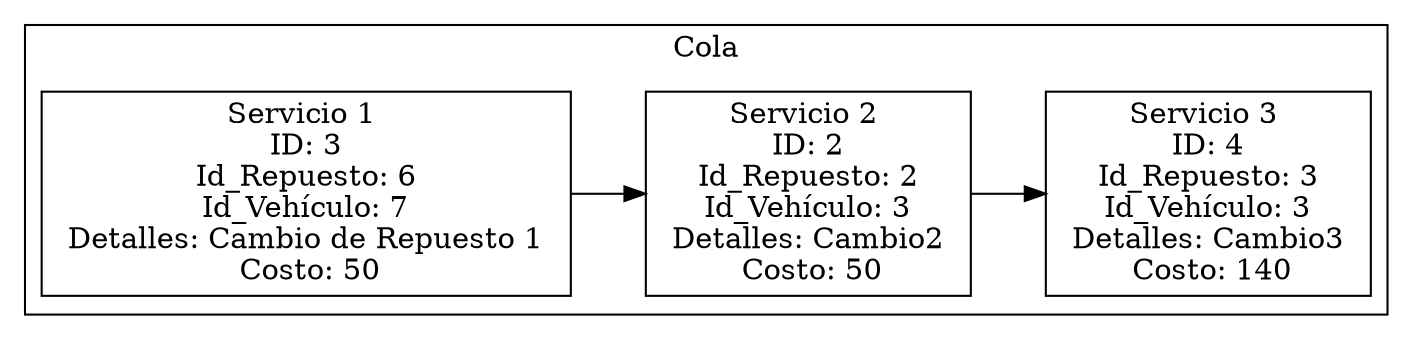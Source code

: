 digraph G {
    node [shape=record];
    rankdir=LR;
    subgraph cluster_0 {
        label = "Cola";
        n0 [label = "{<data> Servicio 1 \n ID: 3 \n Id_Repuesto: 6 \n Id_Vehículo: 7 \n Detalles: Cambio de Repuesto 1 \n Costo: 50}"];
        n1 [label = "{<data> Servicio 2 \n ID: 2 \n Id_Repuesto: 2 \n Id_Vehículo: 3 \n Detalles: Cambio2 \n Costo: 50}"];
        n2 [label = "{<data> Servicio 3 \n ID: 4 \n Id_Repuesto: 3 \n Id_Vehículo: 3 \n Detalles: Cambio3 \n Costo: 140}"];
        n0 -> n1;
        n1 -> n2;
    }
}
